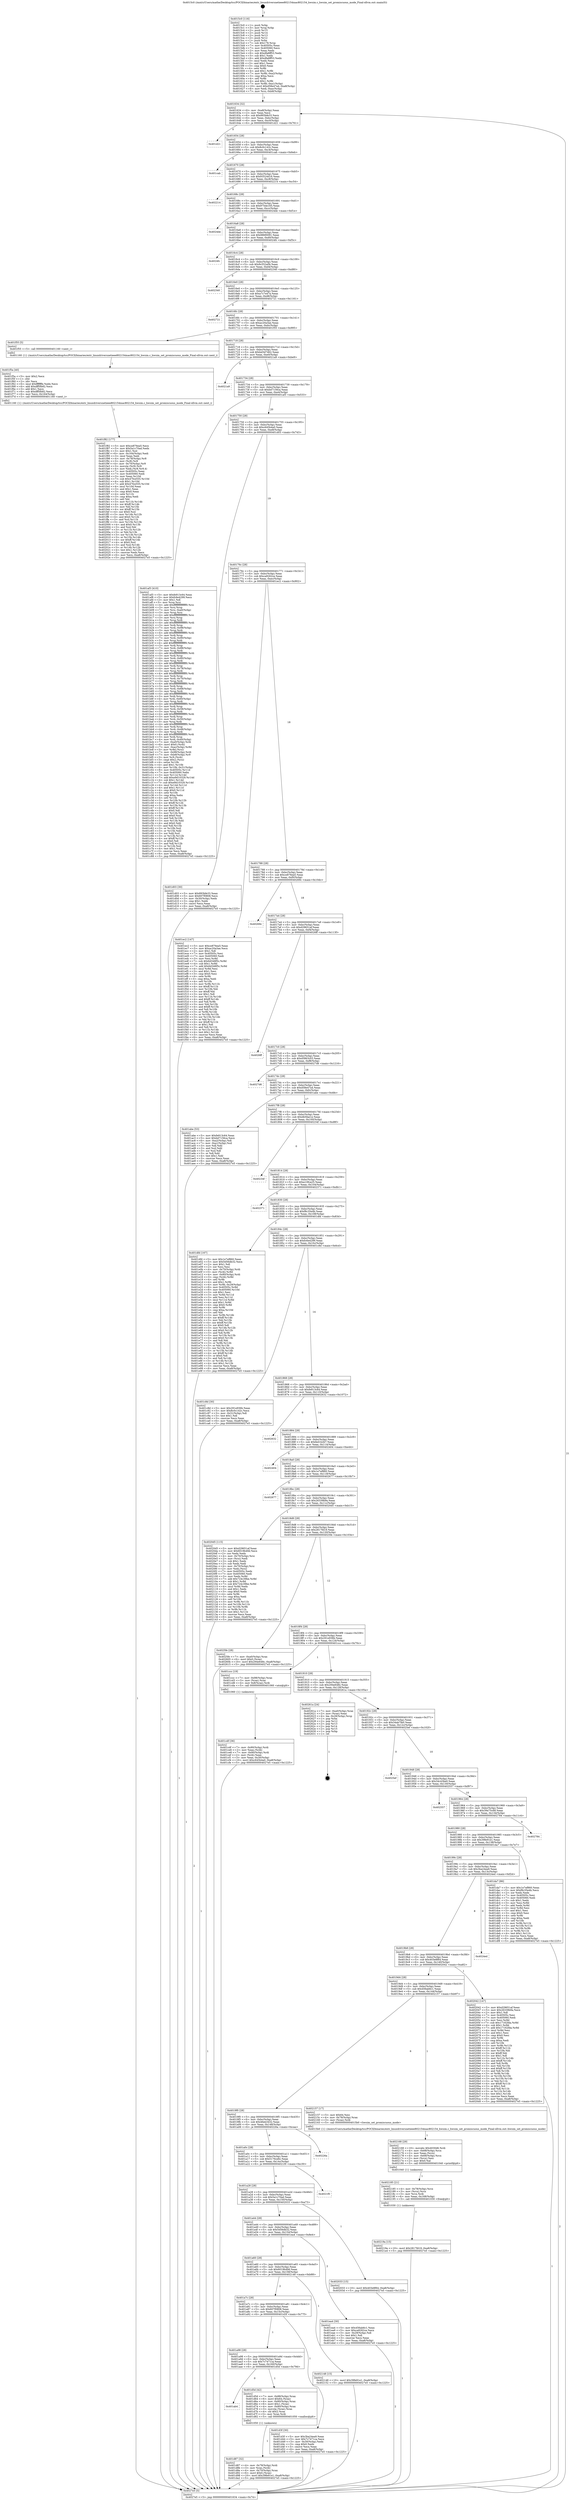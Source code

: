 digraph "0x4015c0" {
  label = "0x4015c0 (/mnt/c/Users/mathe/Desktop/tcc/POCII/binaries/extr_linuxdriversnetieee802154mac802154_hwsim.c_hwsim_set_promiscuous_mode_Final-ollvm.out::main(0))"
  labelloc = "t"
  node[shape=record]

  Entry [label="",width=0.3,height=0.3,shape=circle,fillcolor=black,style=filled]
  "0x401634" [label="{
     0x401634 [32]\l
     | [instrs]\l
     &nbsp;&nbsp;0x401634 \<+6\>: mov -0xa8(%rbp),%eax\l
     &nbsp;&nbsp;0x40163a \<+2\>: mov %eax,%ecx\l
     &nbsp;&nbsp;0x40163c \<+6\>: sub $0x893bfe33,%ecx\l
     &nbsp;&nbsp;0x401642 \<+6\>: mov %eax,-0xbc(%rbp)\l
     &nbsp;&nbsp;0x401648 \<+6\>: mov %ecx,-0xc0(%rbp)\l
     &nbsp;&nbsp;0x40164e \<+6\>: je 0000000000401d21 \<main+0x761\>\l
  }"]
  "0x401d21" [label="{
     0x401d21\l
  }", style=dashed]
  "0x401654" [label="{
     0x401654 [28]\l
     | [instrs]\l
     &nbsp;&nbsp;0x401654 \<+5\>: jmp 0000000000401659 \<main+0x99\>\l
     &nbsp;&nbsp;0x401659 \<+6\>: mov -0xbc(%rbp),%eax\l
     &nbsp;&nbsp;0x40165f \<+5\>: sub $0x8c0c142c,%eax\l
     &nbsp;&nbsp;0x401664 \<+6\>: mov %eax,-0xc4(%rbp)\l
     &nbsp;&nbsp;0x40166a \<+6\>: je 0000000000401cab \<main+0x6eb\>\l
  }"]
  Exit [label="",width=0.3,height=0.3,shape=circle,fillcolor=black,style=filled,peripheries=2]
  "0x401cab" [label="{
     0x401cab\l
  }", style=dashed]
  "0x401670" [label="{
     0x401670 [28]\l
     | [instrs]\l
     &nbsp;&nbsp;0x401670 \<+5\>: jmp 0000000000401675 \<main+0xb5\>\l
     &nbsp;&nbsp;0x401675 \<+6\>: mov -0xbc(%rbp),%eax\l
     &nbsp;&nbsp;0x40167b \<+5\>: sub $0x93524d16,%eax\l
     &nbsp;&nbsp;0x401680 \<+6\>: mov %eax,-0xc8(%rbp)\l
     &nbsp;&nbsp;0x401686 \<+6\>: je 0000000000402214 \<main+0xc54\>\l
  }"]
  "0x40219a" [label="{
     0x40219a [15]\l
     | [instrs]\l
     &nbsp;&nbsp;0x40219a \<+10\>: movl $0x2817fd19,-0xa8(%rbp)\l
     &nbsp;&nbsp;0x4021a4 \<+5\>: jmp 00000000004027e5 \<main+0x1225\>\l
  }"]
  "0x402214" [label="{
     0x402214\l
  }", style=dashed]
  "0x40168c" [label="{
     0x40168c [28]\l
     | [instrs]\l
     &nbsp;&nbsp;0x40168c \<+5\>: jmp 0000000000401691 \<main+0xd1\>\l
     &nbsp;&nbsp;0x401691 \<+6\>: mov -0xbc(%rbp),%eax\l
     &nbsp;&nbsp;0x401697 \<+5\>: sub $0x975de165,%eax\l
     &nbsp;&nbsp;0x40169c \<+6\>: mov %eax,-0xcc(%rbp)\l
     &nbsp;&nbsp;0x4016a2 \<+6\>: je 00000000004024de \<main+0xf1e\>\l
  }"]
  "0x402185" [label="{
     0x402185 [21]\l
     | [instrs]\l
     &nbsp;&nbsp;0x402185 \<+4\>: mov -0x78(%rbp),%rcx\l
     &nbsp;&nbsp;0x402189 \<+3\>: mov (%rcx),%rcx\l
     &nbsp;&nbsp;0x40218c \<+3\>: mov %rcx,%rdi\l
     &nbsp;&nbsp;0x40218f \<+6\>: mov %eax,-0x168(%rbp)\l
     &nbsp;&nbsp;0x402195 \<+5\>: call 0000000000401030 \<free@plt\>\l
     | [calls]\l
     &nbsp;&nbsp;0x401030 \{1\} (unknown)\l
  }"]
  "0x4024de" [label="{
     0x4024de\l
  }", style=dashed]
  "0x4016a8" [label="{
     0x4016a8 [28]\l
     | [instrs]\l
     &nbsp;&nbsp;0x4016a8 \<+5\>: jmp 00000000004016ad \<main+0xed\>\l
     &nbsp;&nbsp;0x4016ad \<+6\>: mov -0xbc(%rbp),%eax\l
     &nbsp;&nbsp;0x4016b3 \<+5\>: sub $0x986f0091,%eax\l
     &nbsp;&nbsp;0x4016b8 \<+6\>: mov %eax,-0xd0(%rbp)\l
     &nbsp;&nbsp;0x4016be \<+6\>: je 00000000004024fc \<main+0xf3c\>\l
  }"]
  "0x402168" [label="{
     0x402168 [29]\l
     | [instrs]\l
     &nbsp;&nbsp;0x402168 \<+10\>: movabs $0x4030d6,%rdi\l
     &nbsp;&nbsp;0x402172 \<+4\>: mov -0x68(%rbp),%rcx\l
     &nbsp;&nbsp;0x402176 \<+2\>: mov %eax,(%rcx)\l
     &nbsp;&nbsp;0x402178 \<+4\>: mov -0x68(%rbp),%rcx\l
     &nbsp;&nbsp;0x40217c \<+2\>: mov (%rcx),%esi\l
     &nbsp;&nbsp;0x40217e \<+2\>: mov $0x0,%al\l
     &nbsp;&nbsp;0x402180 \<+5\>: call 0000000000401040 \<printf@plt\>\l
     | [calls]\l
     &nbsp;&nbsp;0x401040 \{1\} (unknown)\l
  }"]
  "0x4024fc" [label="{
     0x4024fc\l
  }", style=dashed]
  "0x4016c4" [label="{
     0x4016c4 [28]\l
     | [instrs]\l
     &nbsp;&nbsp;0x4016c4 \<+5\>: jmp 00000000004016c9 \<main+0x109\>\l
     &nbsp;&nbsp;0x4016c9 \<+6\>: mov -0xbc(%rbp),%eax\l
     &nbsp;&nbsp;0x4016cf \<+5\>: sub $0x9c552a0b,%eax\l
     &nbsp;&nbsp;0x4016d4 \<+6\>: mov %eax,-0xd4(%rbp)\l
     &nbsp;&nbsp;0x4016da \<+6\>: je 0000000000402340 \<main+0xd80\>\l
  }"]
  "0x401f82" [label="{
     0x401f82 [177]\l
     | [instrs]\l
     &nbsp;&nbsp;0x401f82 \<+5\>: mov $0xce876ea5,%ecx\l
     &nbsp;&nbsp;0x401f87 \<+5\>: mov $0x5a1c70ad,%edx\l
     &nbsp;&nbsp;0x401f8c \<+3\>: mov $0x1,%sil\l
     &nbsp;&nbsp;0x401f8f \<+6\>: mov -0x164(%rbp),%edi\l
     &nbsp;&nbsp;0x401f95 \<+3\>: imul %eax,%edi\l
     &nbsp;&nbsp;0x401f98 \<+4\>: mov -0x78(%rbp),%r8\l
     &nbsp;&nbsp;0x401f9c \<+3\>: mov (%r8),%r8\l
     &nbsp;&nbsp;0x401f9f \<+4\>: mov -0x70(%rbp),%r9\l
     &nbsp;&nbsp;0x401fa3 \<+3\>: movslq (%r9),%r9\l
     &nbsp;&nbsp;0x401fa6 \<+4\>: mov %edi,(%r8,%r9,4)\l
     &nbsp;&nbsp;0x401faa \<+7\>: mov 0x40505c,%eax\l
     &nbsp;&nbsp;0x401fb1 \<+7\>: mov 0x405060,%edi\l
     &nbsp;&nbsp;0x401fb8 \<+3\>: mov %eax,%r10d\l
     &nbsp;&nbsp;0x401fbb \<+7\>: sub $0x47fce555,%r10d\l
     &nbsp;&nbsp;0x401fc2 \<+4\>: sub $0x1,%r10d\l
     &nbsp;&nbsp;0x401fc6 \<+7\>: add $0x47fce555,%r10d\l
     &nbsp;&nbsp;0x401fcd \<+4\>: imul %r10d,%eax\l
     &nbsp;&nbsp;0x401fd1 \<+3\>: and $0x1,%eax\l
     &nbsp;&nbsp;0x401fd4 \<+3\>: cmp $0x0,%eax\l
     &nbsp;&nbsp;0x401fd7 \<+4\>: sete %r11b\l
     &nbsp;&nbsp;0x401fdb \<+3\>: cmp $0xa,%edi\l
     &nbsp;&nbsp;0x401fde \<+3\>: setl %bl\l
     &nbsp;&nbsp;0x401fe1 \<+3\>: mov %r11b,%r14b\l
     &nbsp;&nbsp;0x401fe4 \<+4\>: xor $0xff,%r14b\l
     &nbsp;&nbsp;0x401fe8 \<+3\>: mov %bl,%r15b\l
     &nbsp;&nbsp;0x401feb \<+4\>: xor $0xff,%r15b\l
     &nbsp;&nbsp;0x401fef \<+4\>: xor $0x0,%sil\l
     &nbsp;&nbsp;0x401ff3 \<+3\>: mov %r14b,%r12b\l
     &nbsp;&nbsp;0x401ff6 \<+4\>: and $0x0,%r12b\l
     &nbsp;&nbsp;0x401ffa \<+3\>: and %sil,%r11b\l
     &nbsp;&nbsp;0x401ffd \<+3\>: mov %r15b,%r13b\l
     &nbsp;&nbsp;0x402000 \<+4\>: and $0x0,%r13b\l
     &nbsp;&nbsp;0x402004 \<+3\>: and %sil,%bl\l
     &nbsp;&nbsp;0x402007 \<+3\>: or %r11b,%r12b\l
     &nbsp;&nbsp;0x40200a \<+3\>: or %bl,%r13b\l
     &nbsp;&nbsp;0x40200d \<+3\>: xor %r13b,%r12b\l
     &nbsp;&nbsp;0x402010 \<+3\>: or %r15b,%r14b\l
     &nbsp;&nbsp;0x402013 \<+4\>: xor $0xff,%r14b\l
     &nbsp;&nbsp;0x402017 \<+4\>: or $0x0,%sil\l
     &nbsp;&nbsp;0x40201b \<+3\>: and %sil,%r14b\l
     &nbsp;&nbsp;0x40201e \<+3\>: or %r14b,%r12b\l
     &nbsp;&nbsp;0x402021 \<+4\>: test $0x1,%r12b\l
     &nbsp;&nbsp;0x402025 \<+3\>: cmovne %edx,%ecx\l
     &nbsp;&nbsp;0x402028 \<+6\>: mov %ecx,-0xa8(%rbp)\l
     &nbsp;&nbsp;0x40202e \<+5\>: jmp 00000000004027e5 \<main+0x1225\>\l
  }"]
  "0x402340" [label="{
     0x402340\l
  }", style=dashed]
  "0x4016e0" [label="{
     0x4016e0 [28]\l
     | [instrs]\l
     &nbsp;&nbsp;0x4016e0 \<+5\>: jmp 00000000004016e5 \<main+0x125\>\l
     &nbsp;&nbsp;0x4016e5 \<+6\>: mov -0xbc(%rbp),%eax\l
     &nbsp;&nbsp;0x4016eb \<+5\>: sub $0xa7c7e47a,%eax\l
     &nbsp;&nbsp;0x4016f0 \<+6\>: mov %eax,-0xd8(%rbp)\l
     &nbsp;&nbsp;0x4016f6 \<+6\>: je 0000000000402721 \<main+0x1161\>\l
  }"]
  "0x401f5a" [label="{
     0x401f5a [40]\l
     | [instrs]\l
     &nbsp;&nbsp;0x401f5a \<+5\>: mov $0x2,%ecx\l
     &nbsp;&nbsp;0x401f5f \<+1\>: cltd\l
     &nbsp;&nbsp;0x401f60 \<+2\>: idiv %ecx\l
     &nbsp;&nbsp;0x401f62 \<+6\>: imul $0xfffffffe,%edx,%ecx\l
     &nbsp;&nbsp;0x401f68 \<+6\>: add $0xdff5fb82,%ecx\l
     &nbsp;&nbsp;0x401f6e \<+3\>: add $0x1,%ecx\l
     &nbsp;&nbsp;0x401f71 \<+6\>: sub $0xdff5fb82,%ecx\l
     &nbsp;&nbsp;0x401f77 \<+6\>: mov %ecx,-0x164(%rbp)\l
     &nbsp;&nbsp;0x401f7d \<+5\>: call 0000000000401160 \<next_i\>\l
     | [calls]\l
     &nbsp;&nbsp;0x401160 \{1\} (/mnt/c/Users/mathe/Desktop/tcc/POCII/binaries/extr_linuxdriversnetieee802154mac802154_hwsim.c_hwsim_set_promiscuous_mode_Final-ollvm.out::next_i)\l
  }"]
  "0x402721" [label="{
     0x402721\l
  }", style=dashed]
  "0x4016fc" [label="{
     0x4016fc [28]\l
     | [instrs]\l
     &nbsp;&nbsp;0x4016fc \<+5\>: jmp 0000000000401701 \<main+0x141\>\l
     &nbsp;&nbsp;0x401701 \<+6\>: mov -0xbc(%rbp),%eax\l
     &nbsp;&nbsp;0x401707 \<+5\>: sub $0xac20a3ae,%eax\l
     &nbsp;&nbsp;0x40170c \<+6\>: mov %eax,-0xdc(%rbp)\l
     &nbsp;&nbsp;0x401712 \<+6\>: je 0000000000401f55 \<main+0x995\>\l
  }"]
  "0x401d87" [label="{
     0x401d87 [32]\l
     | [instrs]\l
     &nbsp;&nbsp;0x401d87 \<+4\>: mov -0x78(%rbp),%rdi\l
     &nbsp;&nbsp;0x401d8b \<+3\>: mov %rax,(%rdi)\l
     &nbsp;&nbsp;0x401d8e \<+4\>: mov -0x70(%rbp),%rax\l
     &nbsp;&nbsp;0x401d92 \<+6\>: movl $0x0,(%rax)\l
     &nbsp;&nbsp;0x401d98 \<+10\>: movl $0x39fe91e1,-0xa8(%rbp)\l
     &nbsp;&nbsp;0x401da2 \<+5\>: jmp 00000000004027e5 \<main+0x1225\>\l
  }"]
  "0x401f55" [label="{
     0x401f55 [5]\l
     | [instrs]\l
     &nbsp;&nbsp;0x401f55 \<+5\>: call 0000000000401160 \<next_i\>\l
     | [calls]\l
     &nbsp;&nbsp;0x401160 \{1\} (/mnt/c/Users/mathe/Desktop/tcc/POCII/binaries/extr_linuxdriversnetieee802154mac802154_hwsim.c_hwsim_set_promiscuous_mode_Final-ollvm.out::next_i)\l
  }"]
  "0x401718" [label="{
     0x401718 [28]\l
     | [instrs]\l
     &nbsp;&nbsp;0x401718 \<+5\>: jmp 000000000040171d \<main+0x15d\>\l
     &nbsp;&nbsp;0x40171d \<+6\>: mov -0xbc(%rbp),%eax\l
     &nbsp;&nbsp;0x401723 \<+5\>: sub $0xbd3d7462,%eax\l
     &nbsp;&nbsp;0x401728 \<+6\>: mov %eax,-0xe0(%rbp)\l
     &nbsp;&nbsp;0x40172e \<+6\>: je 00000000004021a9 \<main+0xbe9\>\l
  }"]
  "0x401ab4" [label="{
     0x401ab4\l
  }", style=dashed]
  "0x4021a9" [label="{
     0x4021a9\l
  }", style=dashed]
  "0x401734" [label="{
     0x401734 [28]\l
     | [instrs]\l
     &nbsp;&nbsp;0x401734 \<+5\>: jmp 0000000000401739 \<main+0x179\>\l
     &nbsp;&nbsp;0x401739 \<+6\>: mov -0xbc(%rbp),%eax\l
     &nbsp;&nbsp;0x40173f \<+5\>: sub $0xbd7156ca,%eax\l
     &nbsp;&nbsp;0x401744 \<+6\>: mov %eax,-0xe4(%rbp)\l
     &nbsp;&nbsp;0x40174a \<+6\>: je 0000000000401af3 \<main+0x533\>\l
  }"]
  "0x401d5d" [label="{
     0x401d5d [42]\l
     | [instrs]\l
     &nbsp;&nbsp;0x401d5d \<+7\>: mov -0x88(%rbp),%rax\l
     &nbsp;&nbsp;0x401d64 \<+6\>: movl $0x64,(%rax)\l
     &nbsp;&nbsp;0x401d6a \<+4\>: mov -0x80(%rbp),%rax\l
     &nbsp;&nbsp;0x401d6e \<+6\>: movl $0x1,(%rax)\l
     &nbsp;&nbsp;0x401d74 \<+4\>: mov -0x80(%rbp),%rax\l
     &nbsp;&nbsp;0x401d78 \<+3\>: movslq (%rax),%rax\l
     &nbsp;&nbsp;0x401d7b \<+4\>: shl $0x2,%rax\l
     &nbsp;&nbsp;0x401d7f \<+3\>: mov %rax,%rdi\l
     &nbsp;&nbsp;0x401d82 \<+5\>: call 0000000000401050 \<malloc@plt\>\l
     | [calls]\l
     &nbsp;&nbsp;0x401050 \{1\} (unknown)\l
  }"]
  "0x401af3" [label="{
     0x401af3 [410]\l
     | [instrs]\l
     &nbsp;&nbsp;0x401af3 \<+5\>: mov $0xfe913c64,%eax\l
     &nbsp;&nbsp;0x401af8 \<+5\>: mov $0xfc6e4299,%ecx\l
     &nbsp;&nbsp;0x401afd \<+2\>: mov $0x1,%dl\l
     &nbsp;&nbsp;0x401aff \<+3\>: mov %rsp,%rsi\l
     &nbsp;&nbsp;0x401b02 \<+4\>: add $0xfffffffffffffff0,%rsi\l
     &nbsp;&nbsp;0x401b06 \<+3\>: mov %rsi,%rsp\l
     &nbsp;&nbsp;0x401b09 \<+7\>: mov %rsi,-0xa0(%rbp)\l
     &nbsp;&nbsp;0x401b10 \<+3\>: mov %rsp,%rsi\l
     &nbsp;&nbsp;0x401b13 \<+4\>: add $0xfffffffffffffff0,%rsi\l
     &nbsp;&nbsp;0x401b17 \<+3\>: mov %rsi,%rsp\l
     &nbsp;&nbsp;0x401b1a \<+3\>: mov %rsp,%rdi\l
     &nbsp;&nbsp;0x401b1d \<+4\>: add $0xfffffffffffffff0,%rdi\l
     &nbsp;&nbsp;0x401b21 \<+3\>: mov %rdi,%rsp\l
     &nbsp;&nbsp;0x401b24 \<+7\>: mov %rdi,-0x98(%rbp)\l
     &nbsp;&nbsp;0x401b2b \<+3\>: mov %rsp,%rdi\l
     &nbsp;&nbsp;0x401b2e \<+4\>: add $0xfffffffffffffff0,%rdi\l
     &nbsp;&nbsp;0x401b32 \<+3\>: mov %rdi,%rsp\l
     &nbsp;&nbsp;0x401b35 \<+7\>: mov %rdi,-0x90(%rbp)\l
     &nbsp;&nbsp;0x401b3c \<+3\>: mov %rsp,%rdi\l
     &nbsp;&nbsp;0x401b3f \<+4\>: add $0xfffffffffffffff0,%rdi\l
     &nbsp;&nbsp;0x401b43 \<+3\>: mov %rdi,%rsp\l
     &nbsp;&nbsp;0x401b46 \<+7\>: mov %rdi,-0x88(%rbp)\l
     &nbsp;&nbsp;0x401b4d \<+3\>: mov %rsp,%rdi\l
     &nbsp;&nbsp;0x401b50 \<+4\>: add $0xfffffffffffffff0,%rdi\l
     &nbsp;&nbsp;0x401b54 \<+3\>: mov %rdi,%rsp\l
     &nbsp;&nbsp;0x401b57 \<+4\>: mov %rdi,-0x80(%rbp)\l
     &nbsp;&nbsp;0x401b5b \<+3\>: mov %rsp,%rdi\l
     &nbsp;&nbsp;0x401b5e \<+4\>: add $0xfffffffffffffff0,%rdi\l
     &nbsp;&nbsp;0x401b62 \<+3\>: mov %rdi,%rsp\l
     &nbsp;&nbsp;0x401b65 \<+4\>: mov %rdi,-0x78(%rbp)\l
     &nbsp;&nbsp;0x401b69 \<+3\>: mov %rsp,%rdi\l
     &nbsp;&nbsp;0x401b6c \<+4\>: add $0xfffffffffffffff0,%rdi\l
     &nbsp;&nbsp;0x401b70 \<+3\>: mov %rdi,%rsp\l
     &nbsp;&nbsp;0x401b73 \<+4\>: mov %rdi,-0x70(%rbp)\l
     &nbsp;&nbsp;0x401b77 \<+3\>: mov %rsp,%rdi\l
     &nbsp;&nbsp;0x401b7a \<+4\>: add $0xfffffffffffffff0,%rdi\l
     &nbsp;&nbsp;0x401b7e \<+3\>: mov %rdi,%rsp\l
     &nbsp;&nbsp;0x401b81 \<+4\>: mov %rdi,-0x68(%rbp)\l
     &nbsp;&nbsp;0x401b85 \<+3\>: mov %rsp,%rdi\l
     &nbsp;&nbsp;0x401b88 \<+4\>: add $0xfffffffffffffff0,%rdi\l
     &nbsp;&nbsp;0x401b8c \<+3\>: mov %rdi,%rsp\l
     &nbsp;&nbsp;0x401b8f \<+4\>: mov %rdi,-0x60(%rbp)\l
     &nbsp;&nbsp;0x401b93 \<+3\>: mov %rsp,%rdi\l
     &nbsp;&nbsp;0x401b96 \<+4\>: add $0xfffffffffffffff0,%rdi\l
     &nbsp;&nbsp;0x401b9a \<+3\>: mov %rdi,%rsp\l
     &nbsp;&nbsp;0x401b9d \<+4\>: mov %rdi,-0x58(%rbp)\l
     &nbsp;&nbsp;0x401ba1 \<+3\>: mov %rsp,%rdi\l
     &nbsp;&nbsp;0x401ba4 \<+4\>: add $0xfffffffffffffff0,%rdi\l
     &nbsp;&nbsp;0x401ba8 \<+3\>: mov %rdi,%rsp\l
     &nbsp;&nbsp;0x401bab \<+4\>: mov %rdi,-0x50(%rbp)\l
     &nbsp;&nbsp;0x401baf \<+3\>: mov %rsp,%rdi\l
     &nbsp;&nbsp;0x401bb2 \<+4\>: add $0xfffffffffffffff0,%rdi\l
     &nbsp;&nbsp;0x401bb6 \<+3\>: mov %rdi,%rsp\l
     &nbsp;&nbsp;0x401bb9 \<+4\>: mov %rdi,-0x48(%rbp)\l
     &nbsp;&nbsp;0x401bbd \<+3\>: mov %rsp,%rdi\l
     &nbsp;&nbsp;0x401bc0 \<+4\>: add $0xfffffffffffffff0,%rdi\l
     &nbsp;&nbsp;0x401bc4 \<+3\>: mov %rdi,%rsp\l
     &nbsp;&nbsp;0x401bc7 \<+4\>: mov %rdi,-0x40(%rbp)\l
     &nbsp;&nbsp;0x401bcb \<+7\>: mov -0xa0(%rbp),%rdi\l
     &nbsp;&nbsp;0x401bd2 \<+6\>: movl $0x0,(%rdi)\l
     &nbsp;&nbsp;0x401bd8 \<+7\>: mov -0xac(%rbp),%r8d\l
     &nbsp;&nbsp;0x401bdf \<+3\>: mov %r8d,(%rsi)\l
     &nbsp;&nbsp;0x401be2 \<+7\>: mov -0x98(%rbp),%rdi\l
     &nbsp;&nbsp;0x401be9 \<+7\>: mov -0xb8(%rbp),%r9\l
     &nbsp;&nbsp;0x401bf0 \<+3\>: mov %r9,(%rdi)\l
     &nbsp;&nbsp;0x401bf3 \<+3\>: cmpl $0x2,(%rsi)\l
     &nbsp;&nbsp;0x401bf6 \<+4\>: setne %r10b\l
     &nbsp;&nbsp;0x401bfa \<+4\>: and $0x1,%r10b\l
     &nbsp;&nbsp;0x401bfe \<+4\>: mov %r10b,-0x31(%rbp)\l
     &nbsp;&nbsp;0x401c02 \<+8\>: mov 0x40505c,%r11d\l
     &nbsp;&nbsp;0x401c0a \<+7\>: mov 0x405060,%ebx\l
     &nbsp;&nbsp;0x401c11 \<+3\>: mov %r11d,%r14d\l
     &nbsp;&nbsp;0x401c14 \<+7\>: add $0xe9d10329,%r14d\l
     &nbsp;&nbsp;0x401c1b \<+4\>: sub $0x1,%r14d\l
     &nbsp;&nbsp;0x401c1f \<+7\>: sub $0xe9d10329,%r14d\l
     &nbsp;&nbsp;0x401c26 \<+4\>: imul %r14d,%r11d\l
     &nbsp;&nbsp;0x401c2a \<+4\>: and $0x1,%r11d\l
     &nbsp;&nbsp;0x401c2e \<+4\>: cmp $0x0,%r11d\l
     &nbsp;&nbsp;0x401c32 \<+4\>: sete %r10b\l
     &nbsp;&nbsp;0x401c36 \<+3\>: cmp $0xa,%ebx\l
     &nbsp;&nbsp;0x401c39 \<+4\>: setl %r15b\l
     &nbsp;&nbsp;0x401c3d \<+3\>: mov %r10b,%r12b\l
     &nbsp;&nbsp;0x401c40 \<+4\>: xor $0xff,%r12b\l
     &nbsp;&nbsp;0x401c44 \<+3\>: mov %r15b,%r13b\l
     &nbsp;&nbsp;0x401c47 \<+4\>: xor $0xff,%r13b\l
     &nbsp;&nbsp;0x401c4b \<+3\>: xor $0x0,%dl\l
     &nbsp;&nbsp;0x401c4e \<+3\>: mov %r12b,%sil\l
     &nbsp;&nbsp;0x401c51 \<+4\>: and $0x0,%sil\l
     &nbsp;&nbsp;0x401c55 \<+3\>: and %dl,%r10b\l
     &nbsp;&nbsp;0x401c58 \<+3\>: mov %r13b,%dil\l
     &nbsp;&nbsp;0x401c5b \<+4\>: and $0x0,%dil\l
     &nbsp;&nbsp;0x401c5f \<+3\>: and %dl,%r15b\l
     &nbsp;&nbsp;0x401c62 \<+3\>: or %r10b,%sil\l
     &nbsp;&nbsp;0x401c65 \<+3\>: or %r15b,%dil\l
     &nbsp;&nbsp;0x401c68 \<+3\>: xor %dil,%sil\l
     &nbsp;&nbsp;0x401c6b \<+3\>: or %r13b,%r12b\l
     &nbsp;&nbsp;0x401c6e \<+4\>: xor $0xff,%r12b\l
     &nbsp;&nbsp;0x401c72 \<+3\>: or $0x0,%dl\l
     &nbsp;&nbsp;0x401c75 \<+3\>: and %dl,%r12b\l
     &nbsp;&nbsp;0x401c78 \<+3\>: or %r12b,%sil\l
     &nbsp;&nbsp;0x401c7b \<+4\>: test $0x1,%sil\l
     &nbsp;&nbsp;0x401c7f \<+3\>: cmovne %ecx,%eax\l
     &nbsp;&nbsp;0x401c82 \<+6\>: mov %eax,-0xa8(%rbp)\l
     &nbsp;&nbsp;0x401c88 \<+5\>: jmp 00000000004027e5 \<main+0x1225\>\l
  }"]
  "0x401750" [label="{
     0x401750 [28]\l
     | [instrs]\l
     &nbsp;&nbsp;0x401750 \<+5\>: jmp 0000000000401755 \<main+0x195\>\l
     &nbsp;&nbsp;0x401755 \<+6\>: mov -0xbc(%rbp),%eax\l
     &nbsp;&nbsp;0x40175b \<+5\>: sub $0xc645b4a0,%eax\l
     &nbsp;&nbsp;0x401760 \<+6\>: mov %eax,-0xe8(%rbp)\l
     &nbsp;&nbsp;0x401766 \<+6\>: je 0000000000401d03 \<main+0x743\>\l
  }"]
  "0x401a98" [label="{
     0x401a98 [28]\l
     | [instrs]\l
     &nbsp;&nbsp;0x401a98 \<+5\>: jmp 0000000000401a9d \<main+0x4dd\>\l
     &nbsp;&nbsp;0x401a9d \<+6\>: mov -0xbc(%rbp),%eax\l
     &nbsp;&nbsp;0x401aa3 \<+5\>: sub $0x7c7471ca,%eax\l
     &nbsp;&nbsp;0x401aa8 \<+6\>: mov %eax,-0x160(%rbp)\l
     &nbsp;&nbsp;0x401aae \<+6\>: je 0000000000401d5d \<main+0x79d\>\l
  }"]
  "0x401d03" [label="{
     0x401d03 [30]\l
     | [instrs]\l
     &nbsp;&nbsp;0x401d03 \<+5\>: mov $0x893bfe33,%eax\l
     &nbsp;&nbsp;0x401d08 \<+5\>: mov $0x607f0808,%ecx\l
     &nbsp;&nbsp;0x401d0d \<+3\>: mov -0x30(%rbp),%edx\l
     &nbsp;&nbsp;0x401d10 \<+3\>: cmp $0x1,%edx\l
     &nbsp;&nbsp;0x401d13 \<+3\>: cmovl %ecx,%eax\l
     &nbsp;&nbsp;0x401d16 \<+6\>: mov %eax,-0xa8(%rbp)\l
     &nbsp;&nbsp;0x401d1c \<+5\>: jmp 00000000004027e5 \<main+0x1225\>\l
  }"]
  "0x40176c" [label="{
     0x40176c [28]\l
     | [instrs]\l
     &nbsp;&nbsp;0x40176c \<+5\>: jmp 0000000000401771 \<main+0x1b1\>\l
     &nbsp;&nbsp;0x401771 \<+6\>: mov -0xbc(%rbp),%eax\l
     &nbsp;&nbsp;0x401777 \<+5\>: sub $0xca9262ce,%eax\l
     &nbsp;&nbsp;0x40177c \<+6\>: mov %eax,-0xec(%rbp)\l
     &nbsp;&nbsp;0x401782 \<+6\>: je 0000000000401ec2 \<main+0x902\>\l
  }"]
  "0x401d3f" [label="{
     0x401d3f [30]\l
     | [instrs]\l
     &nbsp;&nbsp;0x401d3f \<+5\>: mov $0x3ba24ea9,%eax\l
     &nbsp;&nbsp;0x401d44 \<+5\>: mov $0x7c7471ca,%ecx\l
     &nbsp;&nbsp;0x401d49 \<+3\>: mov -0x30(%rbp),%edx\l
     &nbsp;&nbsp;0x401d4c \<+3\>: cmp $0x0,%edx\l
     &nbsp;&nbsp;0x401d4f \<+3\>: cmove %ecx,%eax\l
     &nbsp;&nbsp;0x401d52 \<+6\>: mov %eax,-0xa8(%rbp)\l
     &nbsp;&nbsp;0x401d58 \<+5\>: jmp 00000000004027e5 \<main+0x1225\>\l
  }"]
  "0x401ec2" [label="{
     0x401ec2 [147]\l
     | [instrs]\l
     &nbsp;&nbsp;0x401ec2 \<+5\>: mov $0xce876ea5,%eax\l
     &nbsp;&nbsp;0x401ec7 \<+5\>: mov $0xac20a3ae,%ecx\l
     &nbsp;&nbsp;0x401ecc \<+2\>: mov $0x1,%dl\l
     &nbsp;&nbsp;0x401ece \<+7\>: mov 0x40505c,%esi\l
     &nbsp;&nbsp;0x401ed5 \<+7\>: mov 0x405060,%edi\l
     &nbsp;&nbsp;0x401edc \<+3\>: mov %esi,%r8d\l
     &nbsp;&nbsp;0x401edf \<+7\>: sub $0x6d348f5c,%r8d\l
     &nbsp;&nbsp;0x401ee6 \<+4\>: sub $0x1,%r8d\l
     &nbsp;&nbsp;0x401eea \<+7\>: add $0x6d348f5c,%r8d\l
     &nbsp;&nbsp;0x401ef1 \<+4\>: imul %r8d,%esi\l
     &nbsp;&nbsp;0x401ef5 \<+3\>: and $0x1,%esi\l
     &nbsp;&nbsp;0x401ef8 \<+3\>: cmp $0x0,%esi\l
     &nbsp;&nbsp;0x401efb \<+4\>: sete %r9b\l
     &nbsp;&nbsp;0x401eff \<+3\>: cmp $0xa,%edi\l
     &nbsp;&nbsp;0x401f02 \<+4\>: setl %r10b\l
     &nbsp;&nbsp;0x401f06 \<+3\>: mov %r9b,%r11b\l
     &nbsp;&nbsp;0x401f09 \<+4\>: xor $0xff,%r11b\l
     &nbsp;&nbsp;0x401f0d \<+3\>: mov %r10b,%bl\l
     &nbsp;&nbsp;0x401f10 \<+3\>: xor $0xff,%bl\l
     &nbsp;&nbsp;0x401f13 \<+3\>: xor $0x1,%dl\l
     &nbsp;&nbsp;0x401f16 \<+3\>: mov %r11b,%r14b\l
     &nbsp;&nbsp;0x401f19 \<+4\>: and $0xff,%r14b\l
     &nbsp;&nbsp;0x401f1d \<+3\>: and %dl,%r9b\l
     &nbsp;&nbsp;0x401f20 \<+3\>: mov %bl,%r15b\l
     &nbsp;&nbsp;0x401f23 \<+4\>: and $0xff,%r15b\l
     &nbsp;&nbsp;0x401f27 \<+3\>: and %dl,%r10b\l
     &nbsp;&nbsp;0x401f2a \<+3\>: or %r9b,%r14b\l
     &nbsp;&nbsp;0x401f2d \<+3\>: or %r10b,%r15b\l
     &nbsp;&nbsp;0x401f30 \<+3\>: xor %r15b,%r14b\l
     &nbsp;&nbsp;0x401f33 \<+3\>: or %bl,%r11b\l
     &nbsp;&nbsp;0x401f36 \<+4\>: xor $0xff,%r11b\l
     &nbsp;&nbsp;0x401f3a \<+3\>: or $0x1,%dl\l
     &nbsp;&nbsp;0x401f3d \<+3\>: and %dl,%r11b\l
     &nbsp;&nbsp;0x401f40 \<+3\>: or %r11b,%r14b\l
     &nbsp;&nbsp;0x401f43 \<+4\>: test $0x1,%r14b\l
     &nbsp;&nbsp;0x401f47 \<+3\>: cmovne %ecx,%eax\l
     &nbsp;&nbsp;0x401f4a \<+6\>: mov %eax,-0xa8(%rbp)\l
     &nbsp;&nbsp;0x401f50 \<+5\>: jmp 00000000004027e5 \<main+0x1225\>\l
  }"]
  "0x401788" [label="{
     0x401788 [28]\l
     | [instrs]\l
     &nbsp;&nbsp;0x401788 \<+5\>: jmp 000000000040178d \<main+0x1cd\>\l
     &nbsp;&nbsp;0x40178d \<+6\>: mov -0xbc(%rbp),%eax\l
     &nbsp;&nbsp;0x401793 \<+5\>: sub $0xce876ea5,%eax\l
     &nbsp;&nbsp;0x401798 \<+6\>: mov %eax,-0xf0(%rbp)\l
     &nbsp;&nbsp;0x40179e \<+6\>: je 000000000040269c \<main+0x10dc\>\l
  }"]
  "0x401a7c" [label="{
     0x401a7c [28]\l
     | [instrs]\l
     &nbsp;&nbsp;0x401a7c \<+5\>: jmp 0000000000401a81 \<main+0x4c1\>\l
     &nbsp;&nbsp;0x401a81 \<+6\>: mov -0xbc(%rbp),%eax\l
     &nbsp;&nbsp;0x401a87 \<+5\>: sub $0x607f0808,%eax\l
     &nbsp;&nbsp;0x401a8c \<+6\>: mov %eax,-0x15c(%rbp)\l
     &nbsp;&nbsp;0x401a92 \<+6\>: je 0000000000401d3f \<main+0x77f\>\l
  }"]
  "0x40269c" [label="{
     0x40269c\l
  }", style=dashed]
  "0x4017a4" [label="{
     0x4017a4 [28]\l
     | [instrs]\l
     &nbsp;&nbsp;0x4017a4 \<+5\>: jmp 00000000004017a9 \<main+0x1e9\>\l
     &nbsp;&nbsp;0x4017a9 \<+6\>: mov -0xbc(%rbp),%eax\l
     &nbsp;&nbsp;0x4017af \<+5\>: sub $0xd29651af,%eax\l
     &nbsp;&nbsp;0x4017b4 \<+6\>: mov %eax,-0xf4(%rbp)\l
     &nbsp;&nbsp;0x4017ba \<+6\>: je 00000000004026ff \<main+0x113f\>\l
  }"]
  "0x402148" [label="{
     0x402148 [15]\l
     | [instrs]\l
     &nbsp;&nbsp;0x402148 \<+10\>: movl $0x39fe91e1,-0xa8(%rbp)\l
     &nbsp;&nbsp;0x402152 \<+5\>: jmp 00000000004027e5 \<main+0x1225\>\l
  }"]
  "0x4026ff" [label="{
     0x4026ff\l
  }", style=dashed]
  "0x4017c0" [label="{
     0x4017c0 [28]\l
     | [instrs]\l
     &nbsp;&nbsp;0x4017c0 \<+5\>: jmp 00000000004017c5 \<main+0x205\>\l
     &nbsp;&nbsp;0x4017c5 \<+6\>: mov -0xbc(%rbp),%eax\l
     &nbsp;&nbsp;0x4017cb \<+5\>: sub $0xd5863c03,%eax\l
     &nbsp;&nbsp;0x4017d0 \<+6\>: mov %eax,-0xf8(%rbp)\l
     &nbsp;&nbsp;0x4017d6 \<+6\>: je 00000000004027d6 \<main+0x1216\>\l
  }"]
  "0x401a60" [label="{
     0x401a60 [28]\l
     | [instrs]\l
     &nbsp;&nbsp;0x401a60 \<+5\>: jmp 0000000000401a65 \<main+0x4a5\>\l
     &nbsp;&nbsp;0x401a65 \<+6\>: mov -0xbc(%rbp),%eax\l
     &nbsp;&nbsp;0x401a6b \<+5\>: sub $0x6019b49d,%eax\l
     &nbsp;&nbsp;0x401a70 \<+6\>: mov %eax,-0x158(%rbp)\l
     &nbsp;&nbsp;0x401a76 \<+6\>: je 0000000000402148 \<main+0xb88\>\l
  }"]
  "0x4027d6" [label="{
     0x4027d6\l
  }", style=dashed]
  "0x4017dc" [label="{
     0x4017dc [28]\l
     | [instrs]\l
     &nbsp;&nbsp;0x4017dc \<+5\>: jmp 00000000004017e1 \<main+0x221\>\l
     &nbsp;&nbsp;0x4017e1 \<+6\>: mov -0xbc(%rbp),%eax\l
     &nbsp;&nbsp;0x4017e7 \<+5\>: sub $0xd58e47a4,%eax\l
     &nbsp;&nbsp;0x4017ec \<+6\>: mov %eax,-0xfc(%rbp)\l
     &nbsp;&nbsp;0x4017f2 \<+6\>: je 0000000000401abe \<main+0x4fe\>\l
  }"]
  "0x401ea4" [label="{
     0x401ea4 [30]\l
     | [instrs]\l
     &nbsp;&nbsp;0x401ea4 \<+5\>: mov $0x456ab6c1,%eax\l
     &nbsp;&nbsp;0x401ea9 \<+5\>: mov $0xca9262ce,%ecx\l
     &nbsp;&nbsp;0x401eae \<+3\>: mov -0x29(%rbp),%dl\l
     &nbsp;&nbsp;0x401eb1 \<+3\>: test $0x1,%dl\l
     &nbsp;&nbsp;0x401eb4 \<+3\>: cmovne %ecx,%eax\l
     &nbsp;&nbsp;0x401eb7 \<+6\>: mov %eax,-0xa8(%rbp)\l
     &nbsp;&nbsp;0x401ebd \<+5\>: jmp 00000000004027e5 \<main+0x1225\>\l
  }"]
  "0x401abe" [label="{
     0x401abe [53]\l
     | [instrs]\l
     &nbsp;&nbsp;0x401abe \<+5\>: mov $0xfe913c64,%eax\l
     &nbsp;&nbsp;0x401ac3 \<+5\>: mov $0xbd7156ca,%ecx\l
     &nbsp;&nbsp;0x401ac8 \<+6\>: mov -0xa2(%rbp),%dl\l
     &nbsp;&nbsp;0x401ace \<+7\>: mov -0xa1(%rbp),%sil\l
     &nbsp;&nbsp;0x401ad5 \<+3\>: mov %dl,%dil\l
     &nbsp;&nbsp;0x401ad8 \<+3\>: and %sil,%dil\l
     &nbsp;&nbsp;0x401adb \<+3\>: xor %sil,%dl\l
     &nbsp;&nbsp;0x401ade \<+3\>: or %dl,%dil\l
     &nbsp;&nbsp;0x401ae1 \<+4\>: test $0x1,%dil\l
     &nbsp;&nbsp;0x401ae5 \<+3\>: cmovne %ecx,%eax\l
     &nbsp;&nbsp;0x401ae8 \<+6\>: mov %eax,-0xa8(%rbp)\l
     &nbsp;&nbsp;0x401aee \<+5\>: jmp 00000000004027e5 \<main+0x1225\>\l
  }"]
  "0x4017f8" [label="{
     0x4017f8 [28]\l
     | [instrs]\l
     &nbsp;&nbsp;0x4017f8 \<+5\>: jmp 00000000004017fd \<main+0x23d\>\l
     &nbsp;&nbsp;0x4017fd \<+6\>: mov -0xbc(%rbp),%eax\l
     &nbsp;&nbsp;0x401803 \<+5\>: sub $0xdb5fae1e,%eax\l
     &nbsp;&nbsp;0x401808 \<+6\>: mov %eax,-0x100(%rbp)\l
     &nbsp;&nbsp;0x40180e \<+6\>: je 000000000040234f \<main+0xd8f\>\l
  }"]
  "0x4027e5" [label="{
     0x4027e5 [5]\l
     | [instrs]\l
     &nbsp;&nbsp;0x4027e5 \<+5\>: jmp 0000000000401634 \<main+0x74\>\l
  }"]
  "0x4015c0" [label="{
     0x4015c0 [116]\l
     | [instrs]\l
     &nbsp;&nbsp;0x4015c0 \<+1\>: push %rbp\l
     &nbsp;&nbsp;0x4015c1 \<+3\>: mov %rsp,%rbp\l
     &nbsp;&nbsp;0x4015c4 \<+2\>: push %r15\l
     &nbsp;&nbsp;0x4015c6 \<+2\>: push %r14\l
     &nbsp;&nbsp;0x4015c8 \<+2\>: push %r13\l
     &nbsp;&nbsp;0x4015ca \<+2\>: push %r12\l
     &nbsp;&nbsp;0x4015cc \<+1\>: push %rbx\l
     &nbsp;&nbsp;0x4015cd \<+7\>: sub $0x178,%rsp\l
     &nbsp;&nbsp;0x4015d4 \<+7\>: mov 0x40505c,%eax\l
     &nbsp;&nbsp;0x4015db \<+7\>: mov 0x405060,%ecx\l
     &nbsp;&nbsp;0x4015e2 \<+2\>: mov %eax,%edx\l
     &nbsp;&nbsp;0x4015e4 \<+6\>: sub $0xdfa8ff53,%edx\l
     &nbsp;&nbsp;0x4015ea \<+3\>: sub $0x1,%edx\l
     &nbsp;&nbsp;0x4015ed \<+6\>: add $0xdfa8ff53,%edx\l
     &nbsp;&nbsp;0x4015f3 \<+3\>: imul %edx,%eax\l
     &nbsp;&nbsp;0x4015f6 \<+3\>: and $0x1,%eax\l
     &nbsp;&nbsp;0x4015f9 \<+3\>: cmp $0x0,%eax\l
     &nbsp;&nbsp;0x4015fc \<+4\>: sete %r8b\l
     &nbsp;&nbsp;0x401600 \<+4\>: and $0x1,%r8b\l
     &nbsp;&nbsp;0x401604 \<+7\>: mov %r8b,-0xa2(%rbp)\l
     &nbsp;&nbsp;0x40160b \<+3\>: cmp $0xa,%ecx\l
     &nbsp;&nbsp;0x40160e \<+4\>: setl %r8b\l
     &nbsp;&nbsp;0x401612 \<+4\>: and $0x1,%r8b\l
     &nbsp;&nbsp;0x401616 \<+7\>: mov %r8b,-0xa1(%rbp)\l
     &nbsp;&nbsp;0x40161d \<+10\>: movl $0xd58e47a4,-0xa8(%rbp)\l
     &nbsp;&nbsp;0x401627 \<+6\>: mov %edi,-0xac(%rbp)\l
     &nbsp;&nbsp;0x40162d \<+7\>: mov %rsi,-0xb8(%rbp)\l
  }"]
  "0x401a44" [label="{
     0x401a44 [28]\l
     | [instrs]\l
     &nbsp;&nbsp;0x401a44 \<+5\>: jmp 0000000000401a49 \<main+0x489\>\l
     &nbsp;&nbsp;0x401a49 \<+6\>: mov -0xbc(%rbp),%eax\l
     &nbsp;&nbsp;0x401a4f \<+5\>: sub $0x5d56db32,%eax\l
     &nbsp;&nbsp;0x401a54 \<+6\>: mov %eax,-0x154(%rbp)\l
     &nbsp;&nbsp;0x401a5a \<+6\>: je 0000000000401ea4 \<main+0x8e4\>\l
  }"]
  "0x402033" [label="{
     0x402033 [15]\l
     | [instrs]\l
     &nbsp;&nbsp;0x402033 \<+10\>: movl $0x403e8f64,-0xa8(%rbp)\l
     &nbsp;&nbsp;0x40203d \<+5\>: jmp 00000000004027e5 \<main+0x1225\>\l
  }"]
  "0x40234f" [label="{
     0x40234f\l
  }", style=dashed]
  "0x401814" [label="{
     0x401814 [28]\l
     | [instrs]\l
     &nbsp;&nbsp;0x401814 \<+5\>: jmp 0000000000401819 \<main+0x259\>\l
     &nbsp;&nbsp;0x401819 \<+6\>: mov -0xbc(%rbp),%eax\l
     &nbsp;&nbsp;0x40181f \<+5\>: sub $0xe10fca25,%eax\l
     &nbsp;&nbsp;0x401824 \<+6\>: mov %eax,-0x104(%rbp)\l
     &nbsp;&nbsp;0x40182a \<+6\>: je 0000000000402371 \<main+0xdb1\>\l
  }"]
  "0x401a28" [label="{
     0x401a28 [28]\l
     | [instrs]\l
     &nbsp;&nbsp;0x401a28 \<+5\>: jmp 0000000000401a2d \<main+0x46d\>\l
     &nbsp;&nbsp;0x401a2d \<+6\>: mov -0xbc(%rbp),%eax\l
     &nbsp;&nbsp;0x401a33 \<+5\>: sub $0x5a1c70ad,%eax\l
     &nbsp;&nbsp;0x401a38 \<+6\>: mov %eax,-0x150(%rbp)\l
     &nbsp;&nbsp;0x401a3e \<+6\>: je 0000000000402033 \<main+0xa73\>\l
  }"]
  "0x402371" [label="{
     0x402371\l
  }", style=dashed]
  "0x401830" [label="{
     0x401830 [28]\l
     | [instrs]\l
     &nbsp;&nbsp;0x401830 \<+5\>: jmp 0000000000401835 \<main+0x275\>\l
     &nbsp;&nbsp;0x401835 \<+6\>: mov -0xbc(%rbp),%eax\l
     &nbsp;&nbsp;0x40183b \<+5\>: sub $0xf8c35e4b,%eax\l
     &nbsp;&nbsp;0x401840 \<+6\>: mov %eax,-0x108(%rbp)\l
     &nbsp;&nbsp;0x401846 \<+6\>: je 0000000000401dfd \<main+0x83d\>\l
  }"]
  "0x4021f0" [label="{
     0x4021f0\l
  }", style=dashed]
  "0x401dfd" [label="{
     0x401dfd [167]\l
     | [instrs]\l
     &nbsp;&nbsp;0x401dfd \<+5\>: mov $0x1e7ef860,%eax\l
     &nbsp;&nbsp;0x401e02 \<+5\>: mov $0x5d56db32,%ecx\l
     &nbsp;&nbsp;0x401e07 \<+2\>: mov $0x1,%dl\l
     &nbsp;&nbsp;0x401e09 \<+2\>: xor %esi,%esi\l
     &nbsp;&nbsp;0x401e0b \<+4\>: mov -0x70(%rbp),%rdi\l
     &nbsp;&nbsp;0x401e0f \<+3\>: mov (%rdi),%r8d\l
     &nbsp;&nbsp;0x401e12 \<+4\>: mov -0x80(%rbp),%rdi\l
     &nbsp;&nbsp;0x401e16 \<+3\>: cmp (%rdi),%r8d\l
     &nbsp;&nbsp;0x401e19 \<+4\>: setl %r9b\l
     &nbsp;&nbsp;0x401e1d \<+4\>: and $0x1,%r9b\l
     &nbsp;&nbsp;0x401e21 \<+4\>: mov %r9b,-0x29(%rbp)\l
     &nbsp;&nbsp;0x401e25 \<+8\>: mov 0x40505c,%r8d\l
     &nbsp;&nbsp;0x401e2d \<+8\>: mov 0x405060,%r10d\l
     &nbsp;&nbsp;0x401e35 \<+3\>: sub $0x1,%esi\l
     &nbsp;&nbsp;0x401e38 \<+3\>: mov %r8d,%r11d\l
     &nbsp;&nbsp;0x401e3b \<+3\>: add %esi,%r11d\l
     &nbsp;&nbsp;0x401e3e \<+4\>: imul %r11d,%r8d\l
     &nbsp;&nbsp;0x401e42 \<+4\>: and $0x1,%r8d\l
     &nbsp;&nbsp;0x401e46 \<+4\>: cmp $0x0,%r8d\l
     &nbsp;&nbsp;0x401e4a \<+4\>: sete %r9b\l
     &nbsp;&nbsp;0x401e4e \<+4\>: cmp $0xa,%r10d\l
     &nbsp;&nbsp;0x401e52 \<+3\>: setl %bl\l
     &nbsp;&nbsp;0x401e55 \<+3\>: mov %r9b,%r14b\l
     &nbsp;&nbsp;0x401e58 \<+4\>: xor $0xff,%r14b\l
     &nbsp;&nbsp;0x401e5c \<+3\>: mov %bl,%r15b\l
     &nbsp;&nbsp;0x401e5f \<+4\>: xor $0xff,%r15b\l
     &nbsp;&nbsp;0x401e63 \<+3\>: xor $0x0,%dl\l
     &nbsp;&nbsp;0x401e66 \<+3\>: mov %r14b,%r12b\l
     &nbsp;&nbsp;0x401e69 \<+4\>: and $0x0,%r12b\l
     &nbsp;&nbsp;0x401e6d \<+3\>: and %dl,%r9b\l
     &nbsp;&nbsp;0x401e70 \<+3\>: mov %r15b,%r13b\l
     &nbsp;&nbsp;0x401e73 \<+4\>: and $0x0,%r13b\l
     &nbsp;&nbsp;0x401e77 \<+2\>: and %dl,%bl\l
     &nbsp;&nbsp;0x401e79 \<+3\>: or %r9b,%r12b\l
     &nbsp;&nbsp;0x401e7c \<+3\>: or %bl,%r13b\l
     &nbsp;&nbsp;0x401e7f \<+3\>: xor %r13b,%r12b\l
     &nbsp;&nbsp;0x401e82 \<+3\>: or %r15b,%r14b\l
     &nbsp;&nbsp;0x401e85 \<+4\>: xor $0xff,%r14b\l
     &nbsp;&nbsp;0x401e89 \<+3\>: or $0x0,%dl\l
     &nbsp;&nbsp;0x401e8c \<+3\>: and %dl,%r14b\l
     &nbsp;&nbsp;0x401e8f \<+3\>: or %r14b,%r12b\l
     &nbsp;&nbsp;0x401e92 \<+4\>: test $0x1,%r12b\l
     &nbsp;&nbsp;0x401e96 \<+3\>: cmovne %ecx,%eax\l
     &nbsp;&nbsp;0x401e99 \<+6\>: mov %eax,-0xa8(%rbp)\l
     &nbsp;&nbsp;0x401e9f \<+5\>: jmp 00000000004027e5 \<main+0x1225\>\l
  }"]
  "0x40184c" [label="{
     0x40184c [28]\l
     | [instrs]\l
     &nbsp;&nbsp;0x40184c \<+5\>: jmp 0000000000401851 \<main+0x291\>\l
     &nbsp;&nbsp;0x401851 \<+6\>: mov -0xbc(%rbp),%eax\l
     &nbsp;&nbsp;0x401857 \<+5\>: sub $0xfc6e4299,%eax\l
     &nbsp;&nbsp;0x40185c \<+6\>: mov %eax,-0x10c(%rbp)\l
     &nbsp;&nbsp;0x401862 \<+6\>: je 0000000000401c8d \<main+0x6cd\>\l
  }"]
  "0x401a0c" [label="{
     0x401a0c [28]\l
     | [instrs]\l
     &nbsp;&nbsp;0x401a0c \<+5\>: jmp 0000000000401a11 \<main+0x451\>\l
     &nbsp;&nbsp;0x401a11 \<+6\>: mov -0xbc(%rbp),%eax\l
     &nbsp;&nbsp;0x401a17 \<+5\>: sub $0x5176ce6c,%eax\l
     &nbsp;&nbsp;0x401a1c \<+6\>: mov %eax,-0x14c(%rbp)\l
     &nbsp;&nbsp;0x401a22 \<+6\>: je 00000000004021f0 \<main+0xc30\>\l
  }"]
  "0x401c8d" [label="{
     0x401c8d [30]\l
     | [instrs]\l
     &nbsp;&nbsp;0x401c8d \<+5\>: mov $0x291e936b,%eax\l
     &nbsp;&nbsp;0x401c92 \<+5\>: mov $0x8c0c142c,%ecx\l
     &nbsp;&nbsp;0x401c97 \<+3\>: mov -0x31(%rbp),%dl\l
     &nbsp;&nbsp;0x401c9a \<+3\>: test $0x1,%dl\l
     &nbsp;&nbsp;0x401c9d \<+3\>: cmovne %ecx,%eax\l
     &nbsp;&nbsp;0x401ca0 \<+6\>: mov %eax,-0xa8(%rbp)\l
     &nbsp;&nbsp;0x401ca6 \<+5\>: jmp 00000000004027e5 \<main+0x1225\>\l
  }"]
  "0x401868" [label="{
     0x401868 [28]\l
     | [instrs]\l
     &nbsp;&nbsp;0x401868 \<+5\>: jmp 000000000040186d \<main+0x2ad\>\l
     &nbsp;&nbsp;0x40186d \<+6\>: mov -0xbc(%rbp),%eax\l
     &nbsp;&nbsp;0x401873 \<+5\>: sub $0xfe913c64,%eax\l
     &nbsp;&nbsp;0x401878 \<+6\>: mov %eax,-0x110(%rbp)\l
     &nbsp;&nbsp;0x40187e \<+6\>: je 0000000000402632 \<main+0x1072\>\l
  }"]
  "0x40226a" [label="{
     0x40226a\l
  }", style=dashed]
  "0x402632" [label="{
     0x402632\l
  }", style=dashed]
  "0x401884" [label="{
     0x401884 [28]\l
     | [instrs]\l
     &nbsp;&nbsp;0x401884 \<+5\>: jmp 0000000000401889 \<main+0x2c9\>\l
     &nbsp;&nbsp;0x401889 \<+6\>: mov -0xbc(%rbp),%eax\l
     &nbsp;&nbsp;0x40188f \<+5\>: sub $0xfed1b2b7,%eax\l
     &nbsp;&nbsp;0x401894 \<+6\>: mov %eax,-0x114(%rbp)\l
     &nbsp;&nbsp;0x40189a \<+6\>: je 0000000000402404 \<main+0xe44\>\l
  }"]
  "0x4019f0" [label="{
     0x4019f0 [28]\l
     | [instrs]\l
     &nbsp;&nbsp;0x4019f0 \<+5\>: jmp 00000000004019f5 \<main+0x435\>\l
     &nbsp;&nbsp;0x4019f5 \<+6\>: mov -0xbc(%rbp),%eax\l
     &nbsp;&nbsp;0x4019fb \<+5\>: sub $0x46eb3432,%eax\l
     &nbsp;&nbsp;0x401a00 \<+6\>: mov %eax,-0x148(%rbp)\l
     &nbsp;&nbsp;0x401a06 \<+6\>: je 000000000040226a \<main+0xcaa\>\l
  }"]
  "0x402404" [label="{
     0x402404\l
  }", style=dashed]
  "0x4018a0" [label="{
     0x4018a0 [28]\l
     | [instrs]\l
     &nbsp;&nbsp;0x4018a0 \<+5\>: jmp 00000000004018a5 \<main+0x2e5\>\l
     &nbsp;&nbsp;0x4018a5 \<+6\>: mov -0xbc(%rbp),%eax\l
     &nbsp;&nbsp;0x4018ab \<+5\>: sub $0x1e7ef860,%eax\l
     &nbsp;&nbsp;0x4018b0 \<+6\>: mov %eax,-0x118(%rbp)\l
     &nbsp;&nbsp;0x4018b6 \<+6\>: je 0000000000402677 \<main+0x10b7\>\l
  }"]
  "0x402157" [label="{
     0x402157 [17]\l
     | [instrs]\l
     &nbsp;&nbsp;0x402157 \<+5\>: mov $0x64,%esi\l
     &nbsp;&nbsp;0x40215c \<+4\>: mov -0x78(%rbp),%rax\l
     &nbsp;&nbsp;0x402160 \<+3\>: mov (%rax),%rdi\l
     &nbsp;&nbsp;0x402163 \<+5\>: call 00000000004015b0 \<hwsim_set_promiscuous_mode\>\l
     | [calls]\l
     &nbsp;&nbsp;0x4015b0 \{1\} (/mnt/c/Users/mathe/Desktop/tcc/POCII/binaries/extr_linuxdriversnetieee802154mac802154_hwsim.c_hwsim_set_promiscuous_mode_Final-ollvm.out::hwsim_set_promiscuous_mode)\l
  }"]
  "0x402677" [label="{
     0x402677\l
  }", style=dashed]
  "0x4018bc" [label="{
     0x4018bc [28]\l
     | [instrs]\l
     &nbsp;&nbsp;0x4018bc \<+5\>: jmp 00000000004018c1 \<main+0x301\>\l
     &nbsp;&nbsp;0x4018c1 \<+6\>: mov -0xbc(%rbp),%eax\l
     &nbsp;&nbsp;0x4018c7 \<+5\>: sub $0x26339b9a,%eax\l
     &nbsp;&nbsp;0x4018cc \<+6\>: mov %eax,-0x11c(%rbp)\l
     &nbsp;&nbsp;0x4018d2 \<+6\>: je 00000000004020d5 \<main+0xb15\>\l
  }"]
  "0x4019d4" [label="{
     0x4019d4 [28]\l
     | [instrs]\l
     &nbsp;&nbsp;0x4019d4 \<+5\>: jmp 00000000004019d9 \<main+0x419\>\l
     &nbsp;&nbsp;0x4019d9 \<+6\>: mov -0xbc(%rbp),%eax\l
     &nbsp;&nbsp;0x4019df \<+5\>: sub $0x456ab6c1,%eax\l
     &nbsp;&nbsp;0x4019e4 \<+6\>: mov %eax,-0x144(%rbp)\l
     &nbsp;&nbsp;0x4019ea \<+6\>: je 0000000000402157 \<main+0xb97\>\l
  }"]
  "0x4020d5" [label="{
     0x4020d5 [115]\l
     | [instrs]\l
     &nbsp;&nbsp;0x4020d5 \<+5\>: mov $0xd29651af,%eax\l
     &nbsp;&nbsp;0x4020da \<+5\>: mov $0x6019b49d,%ecx\l
     &nbsp;&nbsp;0x4020df \<+2\>: xor %edx,%edx\l
     &nbsp;&nbsp;0x4020e1 \<+4\>: mov -0x70(%rbp),%rsi\l
     &nbsp;&nbsp;0x4020e5 \<+2\>: mov (%rsi),%edi\l
     &nbsp;&nbsp;0x4020e7 \<+3\>: sub $0x1,%edx\l
     &nbsp;&nbsp;0x4020ea \<+2\>: sub %edx,%edi\l
     &nbsp;&nbsp;0x4020ec \<+4\>: mov -0x70(%rbp),%rsi\l
     &nbsp;&nbsp;0x4020f0 \<+2\>: mov %edi,(%rsi)\l
     &nbsp;&nbsp;0x4020f2 \<+7\>: mov 0x40505c,%edx\l
     &nbsp;&nbsp;0x4020f9 \<+7\>: mov 0x405060,%edi\l
     &nbsp;&nbsp;0x402100 \<+3\>: mov %edx,%r8d\l
     &nbsp;&nbsp;0x402103 \<+7\>: add $0x724c39be,%r8d\l
     &nbsp;&nbsp;0x40210a \<+4\>: sub $0x1,%r8d\l
     &nbsp;&nbsp;0x40210e \<+7\>: sub $0x724c39be,%r8d\l
     &nbsp;&nbsp;0x402115 \<+4\>: imul %r8d,%edx\l
     &nbsp;&nbsp;0x402119 \<+3\>: and $0x1,%edx\l
     &nbsp;&nbsp;0x40211c \<+3\>: cmp $0x0,%edx\l
     &nbsp;&nbsp;0x40211f \<+4\>: sete %r9b\l
     &nbsp;&nbsp;0x402123 \<+3\>: cmp $0xa,%edi\l
     &nbsp;&nbsp;0x402126 \<+4\>: setl %r10b\l
     &nbsp;&nbsp;0x40212a \<+3\>: mov %r9b,%r11b\l
     &nbsp;&nbsp;0x40212d \<+3\>: and %r10b,%r11b\l
     &nbsp;&nbsp;0x402130 \<+3\>: xor %r10b,%r9b\l
     &nbsp;&nbsp;0x402133 \<+3\>: or %r9b,%r11b\l
     &nbsp;&nbsp;0x402136 \<+4\>: test $0x1,%r11b\l
     &nbsp;&nbsp;0x40213a \<+3\>: cmovne %ecx,%eax\l
     &nbsp;&nbsp;0x40213d \<+6\>: mov %eax,-0xa8(%rbp)\l
     &nbsp;&nbsp;0x402143 \<+5\>: jmp 00000000004027e5 \<main+0x1225\>\l
  }"]
  "0x4018d8" [label="{
     0x4018d8 [28]\l
     | [instrs]\l
     &nbsp;&nbsp;0x4018d8 \<+5\>: jmp 00000000004018dd \<main+0x31d\>\l
     &nbsp;&nbsp;0x4018dd \<+6\>: mov -0xbc(%rbp),%eax\l
     &nbsp;&nbsp;0x4018e3 \<+5\>: sub $0x2817fd19,%eax\l
     &nbsp;&nbsp;0x4018e8 \<+6\>: mov %eax,-0x120(%rbp)\l
     &nbsp;&nbsp;0x4018ee \<+6\>: je 00000000004025fe \<main+0x103e\>\l
  }"]
  "0x402042" [label="{
     0x402042 [147]\l
     | [instrs]\l
     &nbsp;&nbsp;0x402042 \<+5\>: mov $0xd29651af,%eax\l
     &nbsp;&nbsp;0x402047 \<+5\>: mov $0x26339b9a,%ecx\l
     &nbsp;&nbsp;0x40204c \<+2\>: mov $0x1,%dl\l
     &nbsp;&nbsp;0x40204e \<+7\>: mov 0x40505c,%esi\l
     &nbsp;&nbsp;0x402055 \<+7\>: mov 0x405060,%edi\l
     &nbsp;&nbsp;0x40205c \<+3\>: mov %esi,%r8d\l
     &nbsp;&nbsp;0x40205f \<+7\>: sub $0x17162fda,%r8d\l
     &nbsp;&nbsp;0x402066 \<+4\>: sub $0x1,%r8d\l
     &nbsp;&nbsp;0x40206a \<+7\>: add $0x17162fda,%r8d\l
     &nbsp;&nbsp;0x402071 \<+4\>: imul %r8d,%esi\l
     &nbsp;&nbsp;0x402075 \<+3\>: and $0x1,%esi\l
     &nbsp;&nbsp;0x402078 \<+3\>: cmp $0x0,%esi\l
     &nbsp;&nbsp;0x40207b \<+4\>: sete %r9b\l
     &nbsp;&nbsp;0x40207f \<+3\>: cmp $0xa,%edi\l
     &nbsp;&nbsp;0x402082 \<+4\>: setl %r10b\l
     &nbsp;&nbsp;0x402086 \<+3\>: mov %r9b,%r11b\l
     &nbsp;&nbsp;0x402089 \<+4\>: xor $0xff,%r11b\l
     &nbsp;&nbsp;0x40208d \<+3\>: mov %r10b,%bl\l
     &nbsp;&nbsp;0x402090 \<+3\>: xor $0xff,%bl\l
     &nbsp;&nbsp;0x402093 \<+3\>: xor $0x1,%dl\l
     &nbsp;&nbsp;0x402096 \<+3\>: mov %r11b,%r14b\l
     &nbsp;&nbsp;0x402099 \<+4\>: and $0xff,%r14b\l
     &nbsp;&nbsp;0x40209d \<+3\>: and %dl,%r9b\l
     &nbsp;&nbsp;0x4020a0 \<+3\>: mov %bl,%r15b\l
     &nbsp;&nbsp;0x4020a3 \<+4\>: and $0xff,%r15b\l
     &nbsp;&nbsp;0x4020a7 \<+3\>: and %dl,%r10b\l
     &nbsp;&nbsp;0x4020aa \<+3\>: or %r9b,%r14b\l
     &nbsp;&nbsp;0x4020ad \<+3\>: or %r10b,%r15b\l
     &nbsp;&nbsp;0x4020b0 \<+3\>: xor %r15b,%r14b\l
     &nbsp;&nbsp;0x4020b3 \<+3\>: or %bl,%r11b\l
     &nbsp;&nbsp;0x4020b6 \<+4\>: xor $0xff,%r11b\l
     &nbsp;&nbsp;0x4020ba \<+3\>: or $0x1,%dl\l
     &nbsp;&nbsp;0x4020bd \<+3\>: and %dl,%r11b\l
     &nbsp;&nbsp;0x4020c0 \<+3\>: or %r11b,%r14b\l
     &nbsp;&nbsp;0x4020c3 \<+4\>: test $0x1,%r14b\l
     &nbsp;&nbsp;0x4020c7 \<+3\>: cmovne %ecx,%eax\l
     &nbsp;&nbsp;0x4020ca \<+6\>: mov %eax,-0xa8(%rbp)\l
     &nbsp;&nbsp;0x4020d0 \<+5\>: jmp 00000000004027e5 \<main+0x1225\>\l
  }"]
  "0x4025fe" [label="{
     0x4025fe [28]\l
     | [instrs]\l
     &nbsp;&nbsp;0x4025fe \<+7\>: mov -0xa0(%rbp),%rax\l
     &nbsp;&nbsp;0x402605 \<+6\>: movl $0x0,(%rax)\l
     &nbsp;&nbsp;0x40260b \<+10\>: movl $0x294e648c,-0xa8(%rbp)\l
     &nbsp;&nbsp;0x402615 \<+5\>: jmp 00000000004027e5 \<main+0x1225\>\l
  }"]
  "0x4018f4" [label="{
     0x4018f4 [28]\l
     | [instrs]\l
     &nbsp;&nbsp;0x4018f4 \<+5\>: jmp 00000000004018f9 \<main+0x339\>\l
     &nbsp;&nbsp;0x4018f9 \<+6\>: mov -0xbc(%rbp),%eax\l
     &nbsp;&nbsp;0x4018ff \<+5\>: sub $0x291e936b,%eax\l
     &nbsp;&nbsp;0x401904 \<+6\>: mov %eax,-0x124(%rbp)\l
     &nbsp;&nbsp;0x40190a \<+6\>: je 0000000000401ccc \<main+0x70c\>\l
  }"]
  "0x4019b8" [label="{
     0x4019b8 [28]\l
     | [instrs]\l
     &nbsp;&nbsp;0x4019b8 \<+5\>: jmp 00000000004019bd \<main+0x3fd\>\l
     &nbsp;&nbsp;0x4019bd \<+6\>: mov -0xbc(%rbp),%eax\l
     &nbsp;&nbsp;0x4019c3 \<+5\>: sub $0x403e8f64,%eax\l
     &nbsp;&nbsp;0x4019c8 \<+6\>: mov %eax,-0x140(%rbp)\l
     &nbsp;&nbsp;0x4019ce \<+6\>: je 0000000000402042 \<main+0xa82\>\l
  }"]
  "0x401ccc" [label="{
     0x401ccc [19]\l
     | [instrs]\l
     &nbsp;&nbsp;0x401ccc \<+7\>: mov -0x98(%rbp),%rax\l
     &nbsp;&nbsp;0x401cd3 \<+3\>: mov (%rax),%rax\l
     &nbsp;&nbsp;0x401cd6 \<+4\>: mov 0x8(%rax),%rdi\l
     &nbsp;&nbsp;0x401cda \<+5\>: call 0000000000401060 \<atoi@plt\>\l
     | [calls]\l
     &nbsp;&nbsp;0x401060 \{1\} (unknown)\l
  }"]
  "0x401910" [label="{
     0x401910 [28]\l
     | [instrs]\l
     &nbsp;&nbsp;0x401910 \<+5\>: jmp 0000000000401915 \<main+0x355\>\l
     &nbsp;&nbsp;0x401915 \<+6\>: mov -0xbc(%rbp),%eax\l
     &nbsp;&nbsp;0x40191b \<+5\>: sub $0x294e648c,%eax\l
     &nbsp;&nbsp;0x401920 \<+6\>: mov %eax,-0x128(%rbp)\l
     &nbsp;&nbsp;0x401926 \<+6\>: je 000000000040261a \<main+0x105a\>\l
  }"]
  "0x401cdf" [label="{
     0x401cdf [36]\l
     | [instrs]\l
     &nbsp;&nbsp;0x401cdf \<+7\>: mov -0x90(%rbp),%rdi\l
     &nbsp;&nbsp;0x401ce6 \<+2\>: mov %eax,(%rdi)\l
     &nbsp;&nbsp;0x401ce8 \<+7\>: mov -0x90(%rbp),%rdi\l
     &nbsp;&nbsp;0x401cef \<+2\>: mov (%rdi),%eax\l
     &nbsp;&nbsp;0x401cf1 \<+3\>: mov %eax,-0x30(%rbp)\l
     &nbsp;&nbsp;0x401cf4 \<+10\>: movl $0xc645b4a0,-0xa8(%rbp)\l
     &nbsp;&nbsp;0x401cfe \<+5\>: jmp 00000000004027e5 \<main+0x1225\>\l
  }"]
  "0x4024ed" [label="{
     0x4024ed\l
  }", style=dashed]
  "0x40261a" [label="{
     0x40261a [24]\l
     | [instrs]\l
     &nbsp;&nbsp;0x40261a \<+7\>: mov -0xa0(%rbp),%rax\l
     &nbsp;&nbsp;0x402621 \<+2\>: mov (%rax),%eax\l
     &nbsp;&nbsp;0x402623 \<+4\>: lea -0x28(%rbp),%rsp\l
     &nbsp;&nbsp;0x402627 \<+1\>: pop %rbx\l
     &nbsp;&nbsp;0x402628 \<+2\>: pop %r12\l
     &nbsp;&nbsp;0x40262a \<+2\>: pop %r13\l
     &nbsp;&nbsp;0x40262c \<+2\>: pop %r14\l
     &nbsp;&nbsp;0x40262e \<+2\>: pop %r15\l
     &nbsp;&nbsp;0x402630 \<+1\>: pop %rbp\l
     &nbsp;&nbsp;0x402631 \<+1\>: ret\l
  }"]
  "0x40192c" [label="{
     0x40192c [28]\l
     | [instrs]\l
     &nbsp;&nbsp;0x40192c \<+5\>: jmp 0000000000401931 \<main+0x371\>\l
     &nbsp;&nbsp;0x401931 \<+6\>: mov -0xbc(%rbp),%eax\l
     &nbsp;&nbsp;0x401937 \<+5\>: sub $0x34ab7fe0,%eax\l
     &nbsp;&nbsp;0x40193c \<+6\>: mov %eax,-0x12c(%rbp)\l
     &nbsp;&nbsp;0x401942 \<+6\>: je 00000000004025ef \<main+0x102f\>\l
  }"]
  "0x40199c" [label="{
     0x40199c [28]\l
     | [instrs]\l
     &nbsp;&nbsp;0x40199c \<+5\>: jmp 00000000004019a1 \<main+0x3e1\>\l
     &nbsp;&nbsp;0x4019a1 \<+6\>: mov -0xbc(%rbp),%eax\l
     &nbsp;&nbsp;0x4019a7 \<+5\>: sub $0x3ba24ea9,%eax\l
     &nbsp;&nbsp;0x4019ac \<+6\>: mov %eax,-0x13c(%rbp)\l
     &nbsp;&nbsp;0x4019b2 \<+6\>: je 00000000004024ed \<main+0xf2d\>\l
  }"]
  "0x4025ef" [label="{
     0x4025ef\l
  }", style=dashed]
  "0x401948" [label="{
     0x401948 [28]\l
     | [instrs]\l
     &nbsp;&nbsp;0x401948 \<+5\>: jmp 000000000040194d \<main+0x38d\>\l
     &nbsp;&nbsp;0x40194d \<+6\>: mov -0xbc(%rbp),%eax\l
     &nbsp;&nbsp;0x401953 \<+5\>: sub $0x34c43be0,%eax\l
     &nbsp;&nbsp;0x401958 \<+6\>: mov %eax,-0x130(%rbp)\l
     &nbsp;&nbsp;0x40195e \<+6\>: je 0000000000402557 \<main+0xf97\>\l
  }"]
  "0x401da7" [label="{
     0x401da7 [86]\l
     | [instrs]\l
     &nbsp;&nbsp;0x401da7 \<+5\>: mov $0x1e7ef860,%eax\l
     &nbsp;&nbsp;0x401dac \<+5\>: mov $0xf8c35e4b,%ecx\l
     &nbsp;&nbsp;0x401db1 \<+2\>: xor %edx,%edx\l
     &nbsp;&nbsp;0x401db3 \<+7\>: mov 0x40505c,%esi\l
     &nbsp;&nbsp;0x401dba \<+7\>: mov 0x405060,%edi\l
     &nbsp;&nbsp;0x401dc1 \<+3\>: sub $0x1,%edx\l
     &nbsp;&nbsp;0x401dc4 \<+3\>: mov %esi,%r8d\l
     &nbsp;&nbsp;0x401dc7 \<+3\>: add %edx,%r8d\l
     &nbsp;&nbsp;0x401dca \<+4\>: imul %r8d,%esi\l
     &nbsp;&nbsp;0x401dce \<+3\>: and $0x1,%esi\l
     &nbsp;&nbsp;0x401dd1 \<+3\>: cmp $0x0,%esi\l
     &nbsp;&nbsp;0x401dd4 \<+4\>: sete %r9b\l
     &nbsp;&nbsp;0x401dd8 \<+3\>: cmp $0xa,%edi\l
     &nbsp;&nbsp;0x401ddb \<+4\>: setl %r10b\l
     &nbsp;&nbsp;0x401ddf \<+3\>: mov %r9b,%r11b\l
     &nbsp;&nbsp;0x401de2 \<+3\>: and %r10b,%r11b\l
     &nbsp;&nbsp;0x401de5 \<+3\>: xor %r10b,%r9b\l
     &nbsp;&nbsp;0x401de8 \<+3\>: or %r9b,%r11b\l
     &nbsp;&nbsp;0x401deb \<+4\>: test $0x1,%r11b\l
     &nbsp;&nbsp;0x401def \<+3\>: cmovne %ecx,%eax\l
     &nbsp;&nbsp;0x401df2 \<+6\>: mov %eax,-0xa8(%rbp)\l
     &nbsp;&nbsp;0x401df8 \<+5\>: jmp 00000000004027e5 \<main+0x1225\>\l
  }"]
  "0x402557" [label="{
     0x402557\l
  }", style=dashed]
  "0x401964" [label="{
     0x401964 [28]\l
     | [instrs]\l
     &nbsp;&nbsp;0x401964 \<+5\>: jmp 0000000000401969 \<main+0x3a9\>\l
     &nbsp;&nbsp;0x401969 \<+6\>: mov -0xbc(%rbp),%eax\l
     &nbsp;&nbsp;0x40196f \<+5\>: sub $0x39a75c68,%eax\l
     &nbsp;&nbsp;0x401974 \<+6\>: mov %eax,-0x134(%rbp)\l
     &nbsp;&nbsp;0x40197a \<+6\>: je 0000000000402784 \<main+0x11c4\>\l
  }"]
  "0x401980" [label="{
     0x401980 [28]\l
     | [instrs]\l
     &nbsp;&nbsp;0x401980 \<+5\>: jmp 0000000000401985 \<main+0x3c5\>\l
     &nbsp;&nbsp;0x401985 \<+6\>: mov -0xbc(%rbp),%eax\l
     &nbsp;&nbsp;0x40198b \<+5\>: sub $0x39fe91e1,%eax\l
     &nbsp;&nbsp;0x401990 \<+6\>: mov %eax,-0x138(%rbp)\l
     &nbsp;&nbsp;0x401996 \<+6\>: je 0000000000401da7 \<main+0x7e7\>\l
  }"]
  "0x402784" [label="{
     0x402784\l
  }", style=dashed]
  Entry -> "0x4015c0" [label=" 1"]
  "0x401634" -> "0x401d21" [label=" 0"]
  "0x401634" -> "0x401654" [label=" 22"]
  "0x40261a" -> Exit [label=" 1"]
  "0x401654" -> "0x401cab" [label=" 0"]
  "0x401654" -> "0x401670" [label=" 22"]
  "0x4025fe" -> "0x4027e5" [label=" 1"]
  "0x401670" -> "0x402214" [label=" 0"]
  "0x401670" -> "0x40168c" [label=" 22"]
  "0x40219a" -> "0x4027e5" [label=" 1"]
  "0x40168c" -> "0x4024de" [label=" 0"]
  "0x40168c" -> "0x4016a8" [label=" 22"]
  "0x402185" -> "0x40219a" [label=" 1"]
  "0x4016a8" -> "0x4024fc" [label=" 0"]
  "0x4016a8" -> "0x4016c4" [label=" 22"]
  "0x402168" -> "0x402185" [label=" 1"]
  "0x4016c4" -> "0x402340" [label=" 0"]
  "0x4016c4" -> "0x4016e0" [label=" 22"]
  "0x402157" -> "0x402168" [label=" 1"]
  "0x4016e0" -> "0x402721" [label=" 0"]
  "0x4016e0" -> "0x4016fc" [label=" 22"]
  "0x402148" -> "0x4027e5" [label=" 1"]
  "0x4016fc" -> "0x401f55" [label=" 1"]
  "0x4016fc" -> "0x401718" [label=" 21"]
  "0x4020d5" -> "0x4027e5" [label=" 1"]
  "0x401718" -> "0x4021a9" [label=" 0"]
  "0x401718" -> "0x401734" [label=" 21"]
  "0x402042" -> "0x4027e5" [label=" 1"]
  "0x401734" -> "0x401af3" [label=" 1"]
  "0x401734" -> "0x401750" [label=" 20"]
  "0x402033" -> "0x4027e5" [label=" 1"]
  "0x401750" -> "0x401d03" [label=" 1"]
  "0x401750" -> "0x40176c" [label=" 19"]
  "0x401f5a" -> "0x401f82" [label=" 1"]
  "0x40176c" -> "0x401ec2" [label=" 1"]
  "0x40176c" -> "0x401788" [label=" 18"]
  "0x401f55" -> "0x401f5a" [label=" 1"]
  "0x401788" -> "0x40269c" [label=" 0"]
  "0x401788" -> "0x4017a4" [label=" 18"]
  "0x401ea4" -> "0x4027e5" [label=" 2"]
  "0x4017a4" -> "0x4026ff" [label=" 0"]
  "0x4017a4" -> "0x4017c0" [label=" 18"]
  "0x401dfd" -> "0x4027e5" [label=" 2"]
  "0x4017c0" -> "0x4027d6" [label=" 0"]
  "0x4017c0" -> "0x4017dc" [label=" 18"]
  "0x401d87" -> "0x4027e5" [label=" 1"]
  "0x4017dc" -> "0x401abe" [label=" 1"]
  "0x4017dc" -> "0x4017f8" [label=" 17"]
  "0x401abe" -> "0x4027e5" [label=" 1"]
  "0x4015c0" -> "0x401634" [label=" 1"]
  "0x4027e5" -> "0x401634" [label=" 21"]
  "0x401d5d" -> "0x401d87" [label=" 1"]
  "0x401af3" -> "0x4027e5" [label=" 1"]
  "0x401a98" -> "0x401d5d" [label=" 1"]
  "0x4017f8" -> "0x40234f" [label=" 0"]
  "0x4017f8" -> "0x401814" [label=" 17"]
  "0x401f82" -> "0x4027e5" [label=" 1"]
  "0x401814" -> "0x402371" [label=" 0"]
  "0x401814" -> "0x401830" [label=" 17"]
  "0x401a7c" -> "0x401a98" [label=" 1"]
  "0x401830" -> "0x401dfd" [label=" 2"]
  "0x401830" -> "0x40184c" [label=" 15"]
  "0x401a7c" -> "0x401d3f" [label=" 1"]
  "0x40184c" -> "0x401c8d" [label=" 1"]
  "0x40184c" -> "0x401868" [label=" 14"]
  "0x401c8d" -> "0x4027e5" [label=" 1"]
  "0x401a60" -> "0x401a7c" [label=" 2"]
  "0x401868" -> "0x402632" [label=" 0"]
  "0x401868" -> "0x401884" [label=" 14"]
  "0x401a60" -> "0x402148" [label=" 1"]
  "0x401884" -> "0x402404" [label=" 0"]
  "0x401884" -> "0x4018a0" [label=" 14"]
  "0x401a44" -> "0x401a60" [label=" 3"]
  "0x4018a0" -> "0x402677" [label=" 0"]
  "0x4018a0" -> "0x4018bc" [label=" 14"]
  "0x401a44" -> "0x401ea4" [label=" 2"]
  "0x4018bc" -> "0x4020d5" [label=" 1"]
  "0x4018bc" -> "0x4018d8" [label=" 13"]
  "0x401a28" -> "0x401a44" [label=" 5"]
  "0x4018d8" -> "0x4025fe" [label=" 1"]
  "0x4018d8" -> "0x4018f4" [label=" 12"]
  "0x401a28" -> "0x402033" [label=" 1"]
  "0x4018f4" -> "0x401ccc" [label=" 1"]
  "0x4018f4" -> "0x401910" [label=" 11"]
  "0x401ccc" -> "0x401cdf" [label=" 1"]
  "0x401cdf" -> "0x4027e5" [label=" 1"]
  "0x401d03" -> "0x4027e5" [label=" 1"]
  "0x401a0c" -> "0x401a28" [label=" 6"]
  "0x401910" -> "0x40261a" [label=" 1"]
  "0x401910" -> "0x40192c" [label=" 10"]
  "0x401a0c" -> "0x4021f0" [label=" 0"]
  "0x40192c" -> "0x4025ef" [label=" 0"]
  "0x40192c" -> "0x401948" [label=" 10"]
  "0x4019f0" -> "0x401a0c" [label=" 6"]
  "0x401948" -> "0x402557" [label=" 0"]
  "0x401948" -> "0x401964" [label=" 10"]
  "0x4019f0" -> "0x40226a" [label=" 0"]
  "0x401964" -> "0x402784" [label=" 0"]
  "0x401964" -> "0x401980" [label=" 10"]
  "0x401da7" -> "0x4027e5" [label=" 2"]
  "0x401980" -> "0x401da7" [label=" 2"]
  "0x401980" -> "0x40199c" [label=" 8"]
  "0x401ec2" -> "0x4027e5" [label=" 1"]
  "0x40199c" -> "0x4024ed" [label=" 0"]
  "0x40199c" -> "0x4019b8" [label=" 8"]
  "0x401d3f" -> "0x4027e5" [label=" 1"]
  "0x4019b8" -> "0x402042" [label=" 1"]
  "0x4019b8" -> "0x4019d4" [label=" 7"]
  "0x401a98" -> "0x401ab4" [label=" 0"]
  "0x4019d4" -> "0x402157" [label=" 1"]
  "0x4019d4" -> "0x4019f0" [label=" 6"]
}
